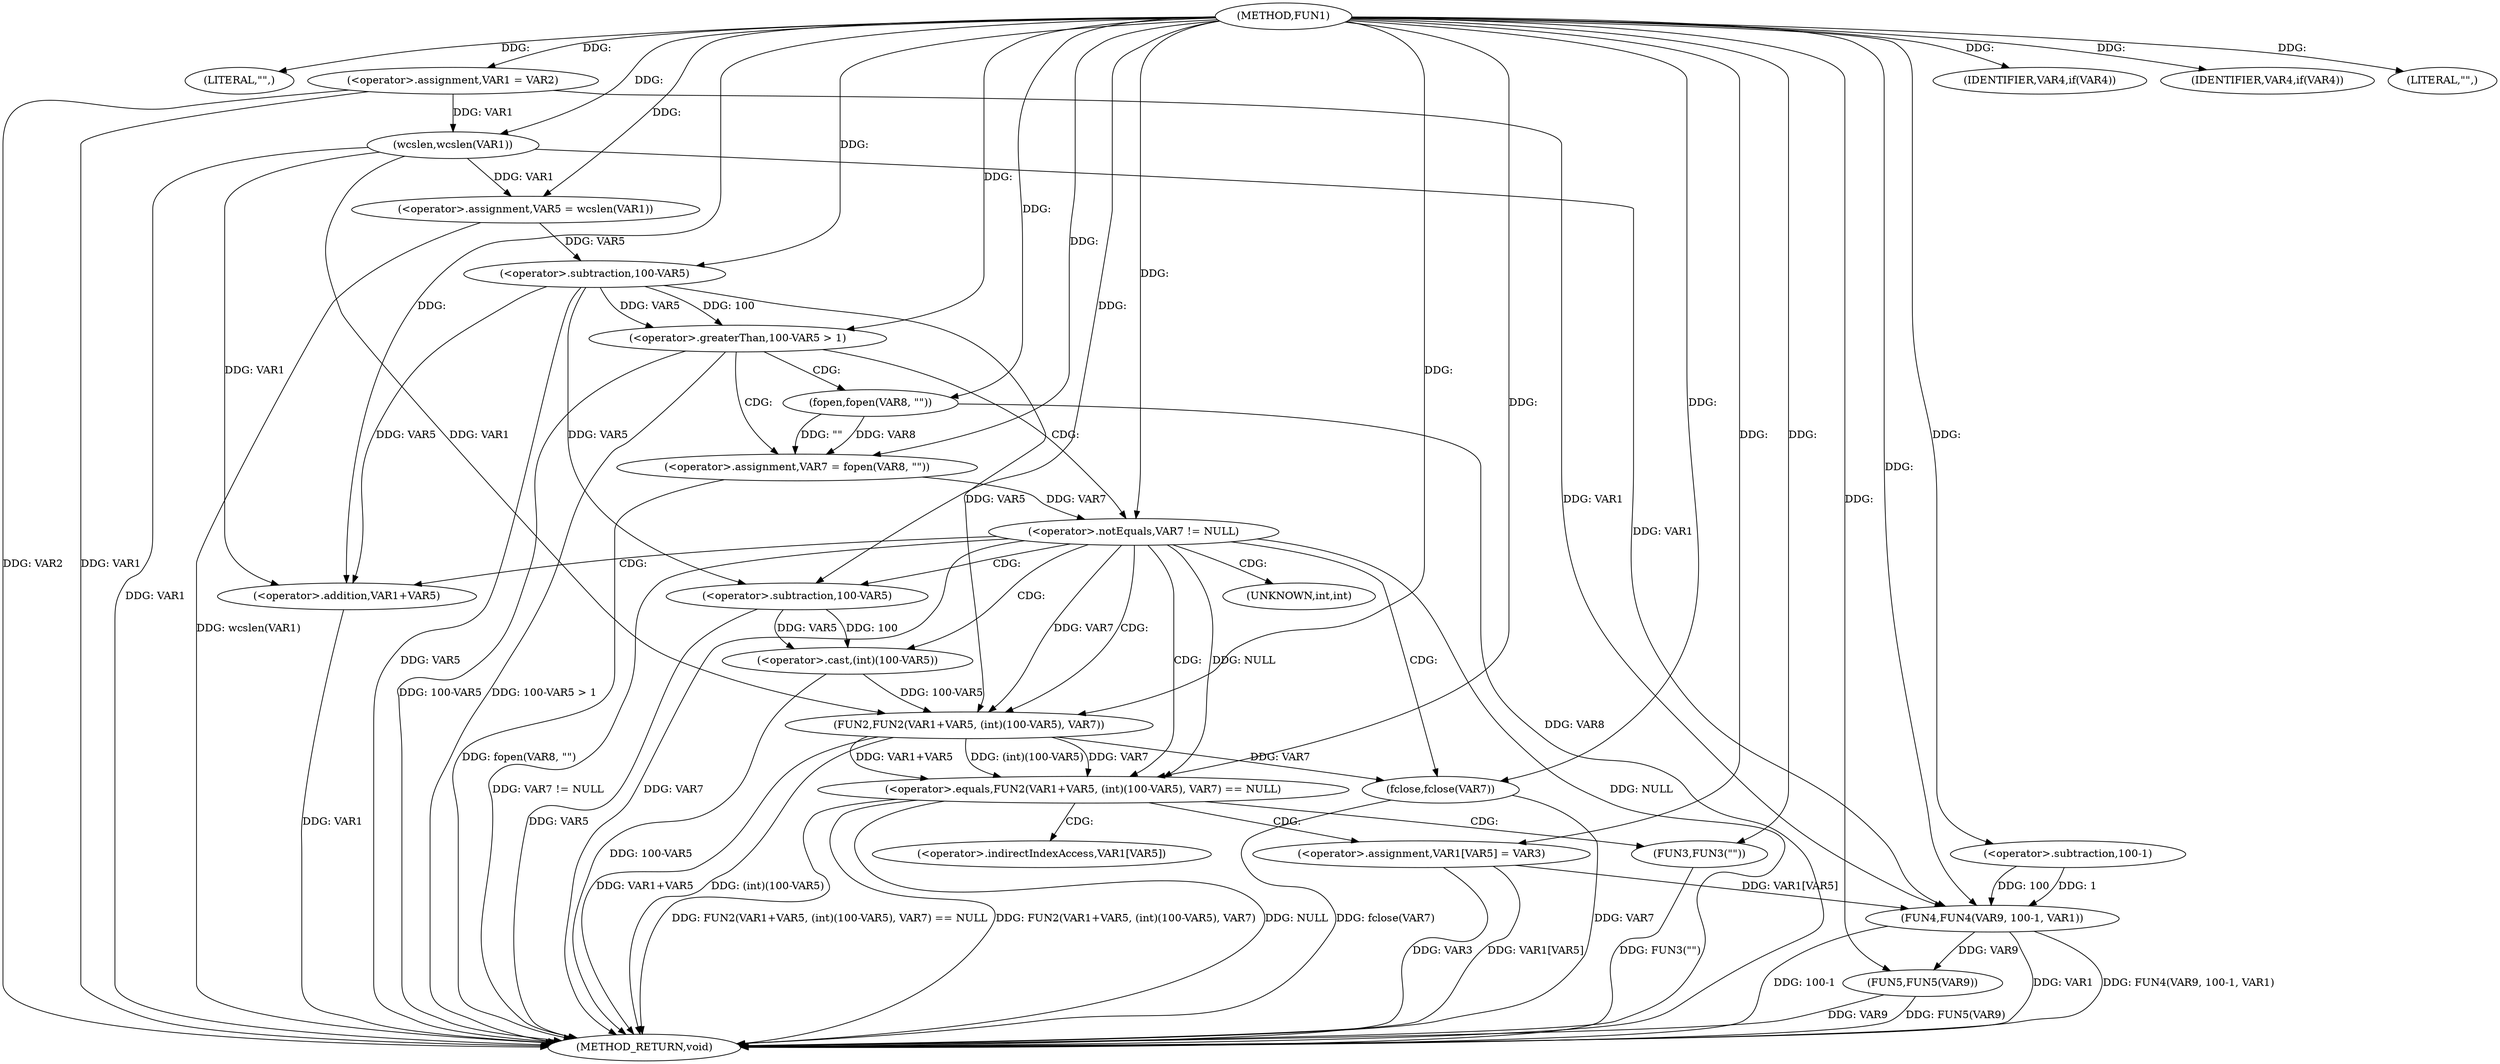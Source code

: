 digraph FUN1 {  
"1000100" [label = "(METHOD,FUN1)" ]
"1000170" [label = "(METHOD_RETURN,void)" ]
"1000103" [label = "(LITERAL,\"\",)" ]
"1000104" [label = "(<operator>.assignment,VAR1 = VAR2)" ]
"1000108" [label = "(IDENTIFIER,VAR4,if(VAR4))" ]
"1000112" [label = "(<operator>.assignment,VAR5 = wcslen(VAR1))" ]
"1000114" [label = "(wcslen,wcslen(VAR1))" ]
"1000118" [label = "(<operator>.greaterThan,100-VAR5 > 1)" ]
"1000119" [label = "(<operator>.subtraction,100-VAR5)" ]
"1000124" [label = "(<operator>.assignment,VAR7 = fopen(VAR8, \"\"))" ]
"1000126" [label = "(fopen,fopen(VAR8, \"\"))" ]
"1000130" [label = "(<operator>.notEquals,VAR7 != NULL)" ]
"1000135" [label = "(<operator>.equals,FUN2(VAR1+VAR5, (int)(100-VAR5), VAR7) == NULL)" ]
"1000136" [label = "(FUN2,FUN2(VAR1+VAR5, (int)(100-VAR5), VAR7))" ]
"1000137" [label = "(<operator>.addition,VAR1+VAR5)" ]
"1000140" [label = "(<operator>.cast,(int)(100-VAR5))" ]
"1000142" [label = "(<operator>.subtraction,100-VAR5)" ]
"1000148" [label = "(FUN3,FUN3(\"\"))" ]
"1000150" [label = "(<operator>.assignment,VAR1[VAR5] = VAR3)" ]
"1000155" [label = "(fclose,fclose(VAR7))" ]
"1000158" [label = "(IDENTIFIER,VAR4,if(VAR4))" ]
"1000161" [label = "(LITERAL,\"\",)" ]
"1000162" [label = "(FUN4,FUN4(VAR9, 100-1, VAR1))" ]
"1000164" [label = "(<operator>.subtraction,100-1)" ]
"1000168" [label = "(FUN5,FUN5(VAR9))" ]
"1000141" [label = "(UNKNOWN,int,int)" ]
"1000151" [label = "(<operator>.indirectIndexAccess,VAR1[VAR5])" ]
  "1000140" -> "1000170"  [ label = "DDG: 100-VAR5"] 
  "1000150" -> "1000170"  [ label = "DDG: VAR1[VAR5]"] 
  "1000168" -> "1000170"  [ label = "DDG: VAR9"] 
  "1000104" -> "1000170"  [ label = "DDG: VAR1"] 
  "1000112" -> "1000170"  [ label = "DDG: wcslen(VAR1)"] 
  "1000130" -> "1000170"  [ label = "DDG: NULL"] 
  "1000136" -> "1000170"  [ label = "DDG: (int)(100-VAR5)"] 
  "1000148" -> "1000170"  [ label = "DDG: FUN3(\"\")"] 
  "1000126" -> "1000170"  [ label = "DDG: VAR8"] 
  "1000118" -> "1000170"  [ label = "DDG: 100-VAR5 > 1"] 
  "1000150" -> "1000170"  [ label = "DDG: VAR3"] 
  "1000135" -> "1000170"  [ label = "DDG: FUN2(VAR1+VAR5, (int)(100-VAR5), VAR7) == NULL"] 
  "1000135" -> "1000170"  [ label = "DDG: FUN2(VAR1+VAR5, (int)(100-VAR5), VAR7)"] 
  "1000118" -> "1000170"  [ label = "DDG: 100-VAR5"] 
  "1000168" -> "1000170"  [ label = "DDG: FUN5(VAR9)"] 
  "1000130" -> "1000170"  [ label = "DDG: VAR7 != NULL"] 
  "1000162" -> "1000170"  [ label = "DDG: 100-1"] 
  "1000124" -> "1000170"  [ label = "DDG: fopen(VAR8, \"\")"] 
  "1000155" -> "1000170"  [ label = "DDG: fclose(VAR7)"] 
  "1000142" -> "1000170"  [ label = "DDG: VAR5"] 
  "1000162" -> "1000170"  [ label = "DDG: VAR1"] 
  "1000114" -> "1000170"  [ label = "DDG: VAR1"] 
  "1000119" -> "1000170"  [ label = "DDG: VAR5"] 
  "1000155" -> "1000170"  [ label = "DDG: VAR7"] 
  "1000137" -> "1000170"  [ label = "DDG: VAR1"] 
  "1000162" -> "1000170"  [ label = "DDG: FUN4(VAR9, 100-1, VAR1)"] 
  "1000135" -> "1000170"  [ label = "DDG: NULL"] 
  "1000136" -> "1000170"  [ label = "DDG: VAR1+VAR5"] 
  "1000104" -> "1000170"  [ label = "DDG: VAR2"] 
  "1000130" -> "1000170"  [ label = "DDG: VAR7"] 
  "1000100" -> "1000103"  [ label = "DDG: "] 
  "1000100" -> "1000104"  [ label = "DDG: "] 
  "1000100" -> "1000108"  [ label = "DDG: "] 
  "1000114" -> "1000112"  [ label = "DDG: VAR1"] 
  "1000100" -> "1000112"  [ label = "DDG: "] 
  "1000104" -> "1000114"  [ label = "DDG: VAR1"] 
  "1000100" -> "1000114"  [ label = "DDG: "] 
  "1000119" -> "1000118"  [ label = "DDG: 100"] 
  "1000119" -> "1000118"  [ label = "DDG: VAR5"] 
  "1000100" -> "1000119"  [ label = "DDG: "] 
  "1000112" -> "1000119"  [ label = "DDG: VAR5"] 
  "1000100" -> "1000118"  [ label = "DDG: "] 
  "1000126" -> "1000124"  [ label = "DDG: VAR8"] 
  "1000126" -> "1000124"  [ label = "DDG: \"\""] 
  "1000100" -> "1000124"  [ label = "DDG: "] 
  "1000100" -> "1000126"  [ label = "DDG: "] 
  "1000124" -> "1000130"  [ label = "DDG: VAR7"] 
  "1000100" -> "1000130"  [ label = "DDG: "] 
  "1000136" -> "1000135"  [ label = "DDG: VAR1+VAR5"] 
  "1000136" -> "1000135"  [ label = "DDG: (int)(100-VAR5)"] 
  "1000136" -> "1000135"  [ label = "DDG: VAR7"] 
  "1000114" -> "1000136"  [ label = "DDG: VAR1"] 
  "1000100" -> "1000136"  [ label = "DDG: "] 
  "1000119" -> "1000136"  [ label = "DDG: VAR5"] 
  "1000114" -> "1000137"  [ label = "DDG: VAR1"] 
  "1000100" -> "1000137"  [ label = "DDG: "] 
  "1000119" -> "1000137"  [ label = "DDG: VAR5"] 
  "1000140" -> "1000136"  [ label = "DDG: 100-VAR5"] 
  "1000142" -> "1000140"  [ label = "DDG: 100"] 
  "1000142" -> "1000140"  [ label = "DDG: VAR5"] 
  "1000100" -> "1000142"  [ label = "DDG: "] 
  "1000119" -> "1000142"  [ label = "DDG: VAR5"] 
  "1000130" -> "1000136"  [ label = "DDG: VAR7"] 
  "1000130" -> "1000135"  [ label = "DDG: NULL"] 
  "1000100" -> "1000135"  [ label = "DDG: "] 
  "1000100" -> "1000148"  [ label = "DDG: "] 
  "1000100" -> "1000150"  [ label = "DDG: "] 
  "1000136" -> "1000155"  [ label = "DDG: VAR7"] 
  "1000100" -> "1000155"  [ label = "DDG: "] 
  "1000100" -> "1000158"  [ label = "DDG: "] 
  "1000100" -> "1000161"  [ label = "DDG: "] 
  "1000100" -> "1000162"  [ label = "DDG: "] 
  "1000164" -> "1000162"  [ label = "DDG: 100"] 
  "1000164" -> "1000162"  [ label = "DDG: 1"] 
  "1000100" -> "1000164"  [ label = "DDG: "] 
  "1000150" -> "1000162"  [ label = "DDG: VAR1[VAR5]"] 
  "1000104" -> "1000162"  [ label = "DDG: VAR1"] 
  "1000114" -> "1000162"  [ label = "DDG: VAR1"] 
  "1000162" -> "1000168"  [ label = "DDG: VAR9"] 
  "1000100" -> "1000168"  [ label = "DDG: "] 
  "1000118" -> "1000126"  [ label = "CDG: "] 
  "1000118" -> "1000124"  [ label = "CDG: "] 
  "1000118" -> "1000130"  [ label = "CDG: "] 
  "1000130" -> "1000142"  [ label = "CDG: "] 
  "1000130" -> "1000155"  [ label = "CDG: "] 
  "1000130" -> "1000137"  [ label = "CDG: "] 
  "1000130" -> "1000141"  [ label = "CDG: "] 
  "1000130" -> "1000135"  [ label = "CDG: "] 
  "1000130" -> "1000136"  [ label = "CDG: "] 
  "1000130" -> "1000140"  [ label = "CDG: "] 
  "1000135" -> "1000151"  [ label = "CDG: "] 
  "1000135" -> "1000150"  [ label = "CDG: "] 
  "1000135" -> "1000148"  [ label = "CDG: "] 
}

